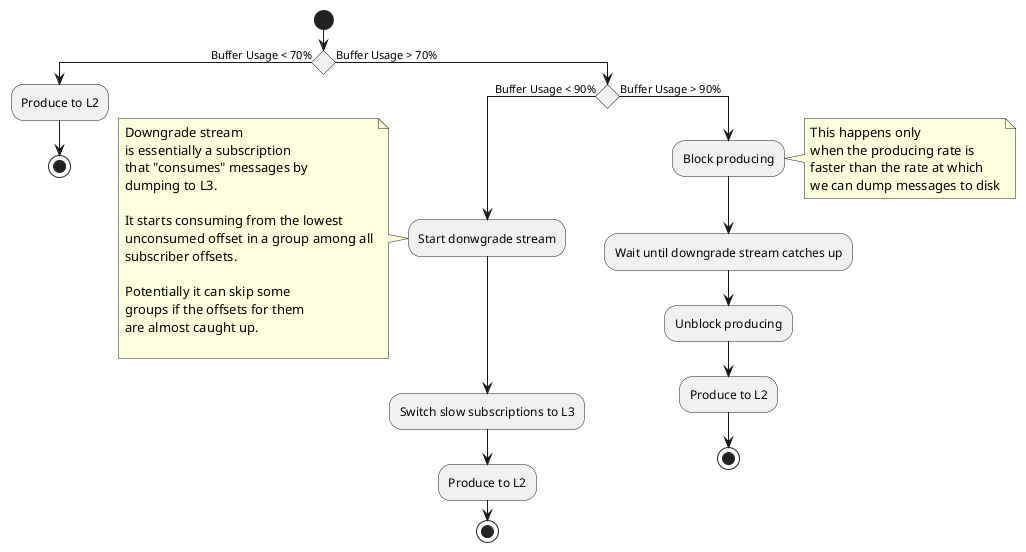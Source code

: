 @startuml
start

if () then (Buffer Usage < 70%)
    :Produce to L2;
    stop
else (Buffer Usage > 70%)
    if () then (Buffer Usage < 90%)
        :Start donwgrade stream;
        note left
           Downgrade stream
           is essentially a subscription
           that "consumes" messages by
           dumping to L3.

           It starts consuming from the lowest
           unconsumed offset in a group among all
           subscriber offsets.

           Potentially it can skip some
           groups if the offsets for them
           are almost caught up.

        end note
        :Switch slow subscriptions to L3;
        :Produce to L2;
        stop
    else (Buffer Usage > 90%)
        :Block producing;
                note right
                    This happens only
                    when the producing rate is
                    faster than the rate at which
                    we can dump messages to disk
                end note

        :Wait until downgrade stream catches up;
        :Unblock producing;
        :Produce to L2;
        stop
endif
@enduml